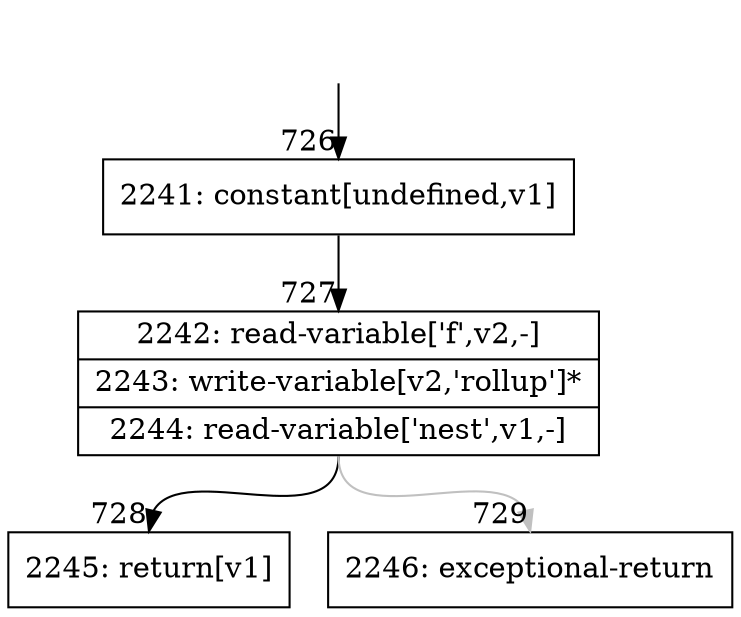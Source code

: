 digraph {
rankdir="TD"
BB_entry68[shape=none,label=""];
BB_entry68 -> BB726 [tailport=s, headport=n, headlabel="    726"]
BB726 [shape=record label="{2241: constant[undefined,v1]}" ] 
BB726 -> BB727 [tailport=s, headport=n, headlabel="      727"]
BB727 [shape=record label="{2242: read-variable['f',v2,-]|2243: write-variable[v2,'rollup']*|2244: read-variable['nest',v1,-]}" ] 
BB727 -> BB728 [tailport=s, headport=n, headlabel="      728"]
BB727 -> BB729 [tailport=s, headport=n, color=gray, headlabel="      729"]
BB728 [shape=record label="{2245: return[v1]}" ] 
BB729 [shape=record label="{2246: exceptional-return}" ] 
//#$~ 429
}

